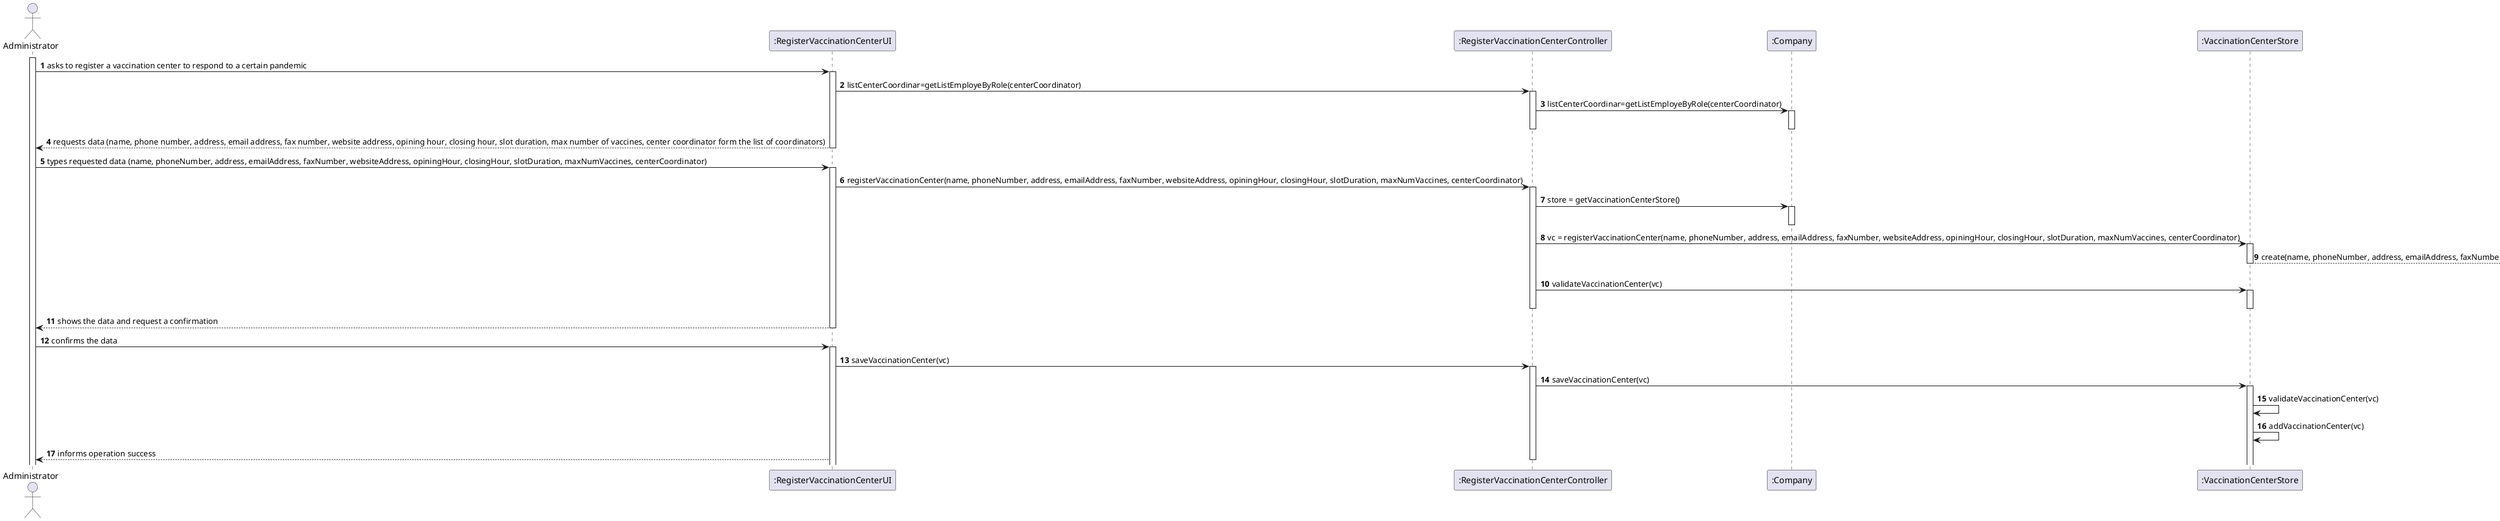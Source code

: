 @startuml US09_SD
autonumber
'hide footbox
actor "Administrator" as ADM

participant ":RegisterVaccinationCenterUI" as UI
participant ":RegisterVaccinationCenterController" as CTRL
participant ":Company" as COMP
participant ":VaccinationCenterStore" as VCS


activate ADM
ADM -> UI : asks to register a vaccination center to respond to a certain pandemic
activate UI
UI -> CTRL : listCenterCoordinar=getListEmployeByRole(centerCoordinator)
activate CTRL
CTRL -> COMP : listCenterCoordinar=getListEmployeByRole(centerCoordinator)
activate COMP
deactivate CTRL
deactivate COMP

UI --> ADM : requests data (name, phone number, address, email address, fax number, website address, opining hour, closing hour, slot duration, max number of vaccines, center coordinator form the list of coordinators)
deactivate UI

ADM -> UI : types requested data (name, phoneNumber, address, emailAddress, faxNumber, websiteAddress, opiningHour, closingHour, slotDuration, maxNumVaccines, centerCoordinator)

activate UI
UI -> CTRL : registerVaccinationCenter(name, phoneNumber, address, emailAddress, faxNumber, websiteAddress, opiningHour, closingHour, slotDuration, maxNumVaccines, centerCoordinator)

activate CTRL
CTRL -> COMP : store = getVaccinationCenterStore()
activate COMP
deactivate COMP
CTRL -> VCS : vc = registerVaccinationCenter(name, phoneNumber, address, emailAddress, faxNumber, websiteAddress, opiningHour, closingHour, slotDuration, maxNumVaccines, centerCoordinator)
activate VCS
VCS --> "vc: VaccinationCenter"** : create(name, phoneNumber, address, emailAddress, faxNumber, websiteAddress, opiningHour, closingHour, slotDuration, maxNumVaccines, centerCoordinator)
deactivate VCS

CTRL -> VCS : validateVaccinationCenter(vc)
activate VCS
deactivate VCS
deactivate CTRL

UI --> ADM : shows the data and request a confirmation
deactivate UI

ADM -> UI : confirms the data
activate UI

UI -> CTRL : saveVaccinationCenter(vc)
activate CTRL

CTRL -> VCS : saveVaccinationCenter(vc)
activate VCS

VCS -> VCS : validateVaccinationCenter(vc)
VCS -> VCS : addVaccinationCenter(vc)
UI --> ADM : informs operation success

deactivate CTRL


@enduml
